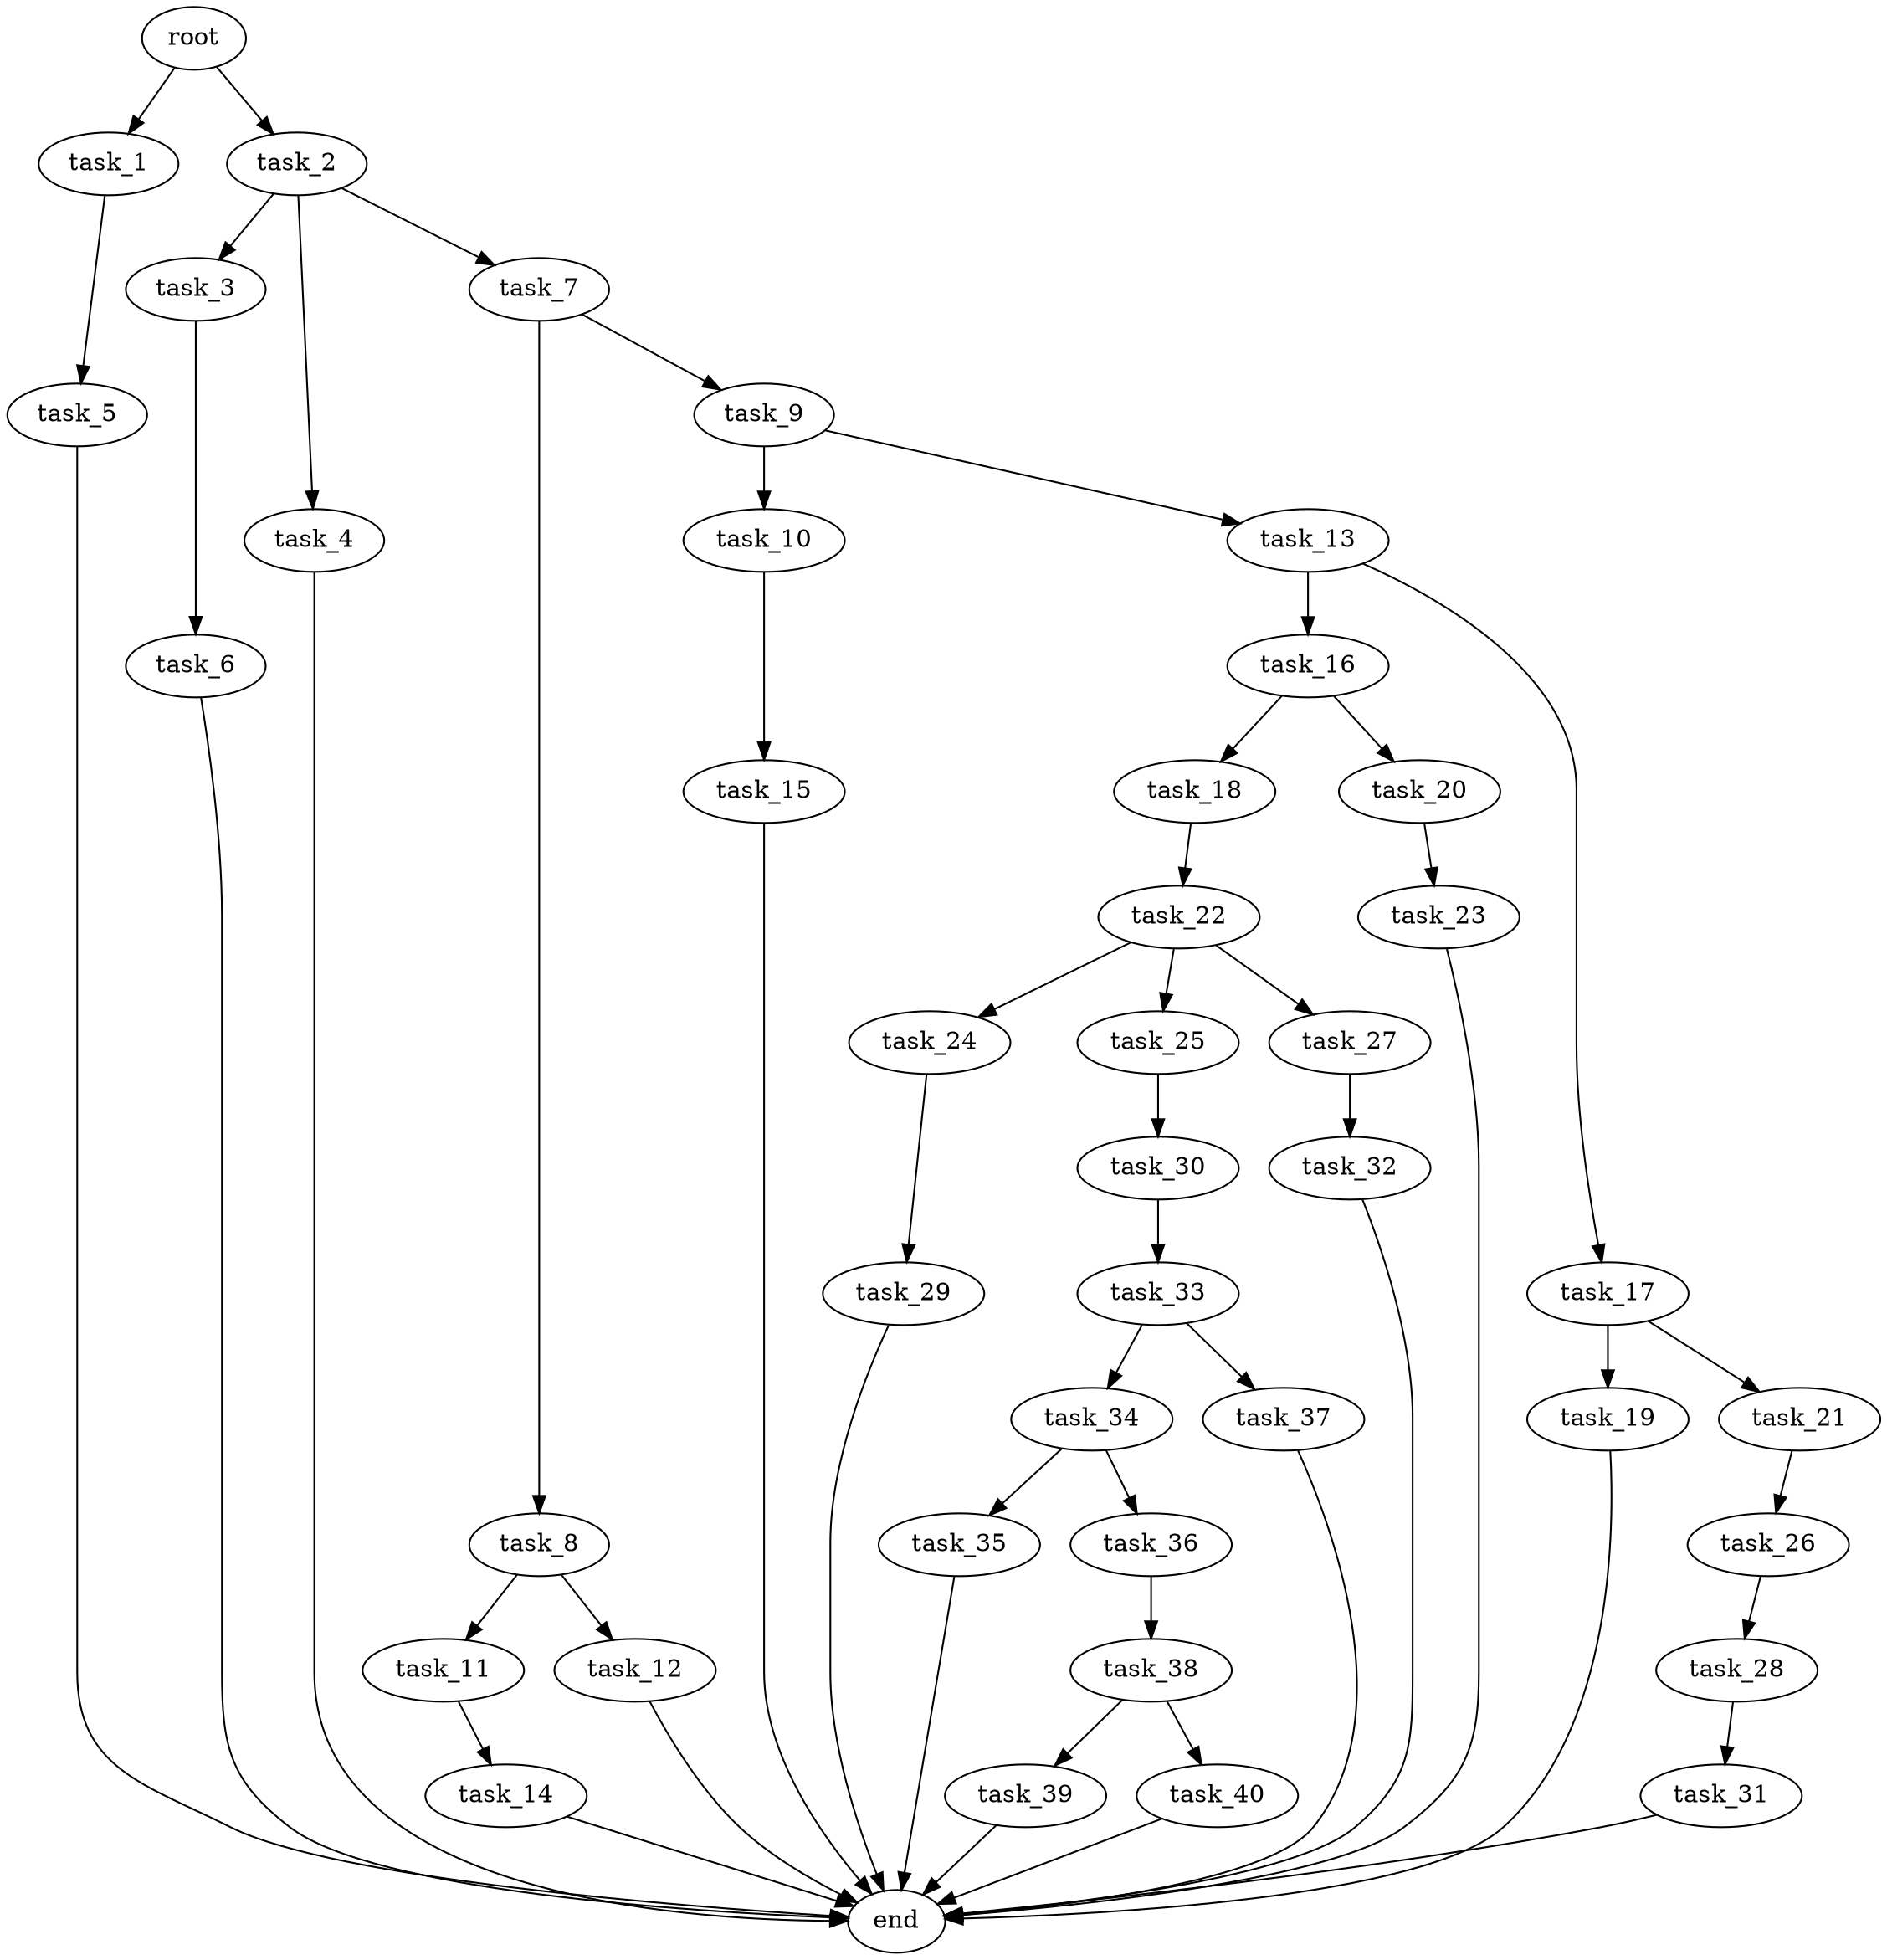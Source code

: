digraph G {
  root [size="0.000000e+00"];
  task_1 [size="9.604421e+08"];
  task_2 [size="5.373153e+09"];
  task_3 [size="1.321060e+09"];
  task_4 [size="7.113056e+08"];
  task_5 [size="2.301547e+08"];
  task_6 [size="1.619829e+09"];
  task_7 [size="5.982551e+09"];
  task_8 [size="4.157690e+09"];
  task_9 [size="8.834720e+09"];
  task_10 [size="6.858191e+09"];
  task_11 [size="7.423221e+09"];
  task_12 [size="4.697295e+09"];
  task_13 [size="3.781823e+09"];
  task_14 [size="6.081576e+09"];
  task_15 [size="8.606145e+09"];
  task_16 [size="1.592054e+09"];
  task_17 [size="7.490993e+09"];
  task_18 [size="5.309328e+09"];
  task_19 [size="1.194197e+09"];
  task_20 [size="7.851797e+09"];
  task_21 [size="2.637443e+09"];
  task_22 [size="8.421626e+09"];
  task_23 [size="7.418999e+09"];
  task_24 [size="8.211958e+09"];
  task_25 [size="6.697415e+08"];
  task_26 [size="3.871607e+09"];
  task_27 [size="1.622861e+09"];
  task_28 [size="5.675323e+09"];
  task_29 [size="8.014783e+09"];
  task_30 [size="2.031038e+09"];
  task_31 [size="1.186036e+09"];
  task_32 [size="4.868992e+09"];
  task_33 [size="5.011371e+09"];
  task_34 [size="3.669558e+09"];
  task_35 [size="5.572243e+09"];
  task_36 [size="3.686375e+09"];
  task_37 [size="8.412544e+09"];
  task_38 [size="8.414505e+09"];
  task_39 [size="9.074204e+09"];
  task_40 [size="4.605585e+09"];
  end [size="0.000000e+00"];

  root -> task_1 [size="1.000000e-12"];
  root -> task_2 [size="1.000000e-12"];
  task_1 -> task_5 [size="2.301547e+07"];
  task_2 -> task_3 [size="1.321060e+08"];
  task_2 -> task_4 [size="7.113056e+07"];
  task_2 -> task_7 [size="5.982551e+08"];
  task_3 -> task_6 [size="1.619829e+08"];
  task_4 -> end [size="1.000000e-12"];
  task_5 -> end [size="1.000000e-12"];
  task_6 -> end [size="1.000000e-12"];
  task_7 -> task_8 [size="4.157690e+08"];
  task_7 -> task_9 [size="8.834720e+08"];
  task_8 -> task_11 [size="7.423221e+08"];
  task_8 -> task_12 [size="4.697295e+08"];
  task_9 -> task_10 [size="6.858191e+08"];
  task_9 -> task_13 [size="3.781823e+08"];
  task_10 -> task_15 [size="8.606145e+08"];
  task_11 -> task_14 [size="6.081576e+08"];
  task_12 -> end [size="1.000000e-12"];
  task_13 -> task_16 [size="1.592054e+08"];
  task_13 -> task_17 [size="7.490993e+08"];
  task_14 -> end [size="1.000000e-12"];
  task_15 -> end [size="1.000000e-12"];
  task_16 -> task_18 [size="5.309328e+08"];
  task_16 -> task_20 [size="7.851797e+08"];
  task_17 -> task_19 [size="1.194197e+08"];
  task_17 -> task_21 [size="2.637443e+08"];
  task_18 -> task_22 [size="8.421626e+08"];
  task_19 -> end [size="1.000000e-12"];
  task_20 -> task_23 [size="7.418999e+08"];
  task_21 -> task_26 [size="3.871607e+08"];
  task_22 -> task_24 [size="8.211958e+08"];
  task_22 -> task_25 [size="6.697415e+07"];
  task_22 -> task_27 [size="1.622861e+08"];
  task_23 -> end [size="1.000000e-12"];
  task_24 -> task_29 [size="8.014783e+08"];
  task_25 -> task_30 [size="2.031038e+08"];
  task_26 -> task_28 [size="5.675323e+08"];
  task_27 -> task_32 [size="4.868992e+08"];
  task_28 -> task_31 [size="1.186036e+08"];
  task_29 -> end [size="1.000000e-12"];
  task_30 -> task_33 [size="5.011371e+08"];
  task_31 -> end [size="1.000000e-12"];
  task_32 -> end [size="1.000000e-12"];
  task_33 -> task_34 [size="3.669558e+08"];
  task_33 -> task_37 [size="8.412544e+08"];
  task_34 -> task_35 [size="5.572243e+08"];
  task_34 -> task_36 [size="3.686375e+08"];
  task_35 -> end [size="1.000000e-12"];
  task_36 -> task_38 [size="8.414505e+08"];
  task_37 -> end [size="1.000000e-12"];
  task_38 -> task_39 [size="9.074204e+08"];
  task_38 -> task_40 [size="4.605585e+08"];
  task_39 -> end [size="1.000000e-12"];
  task_40 -> end [size="1.000000e-12"];
}

